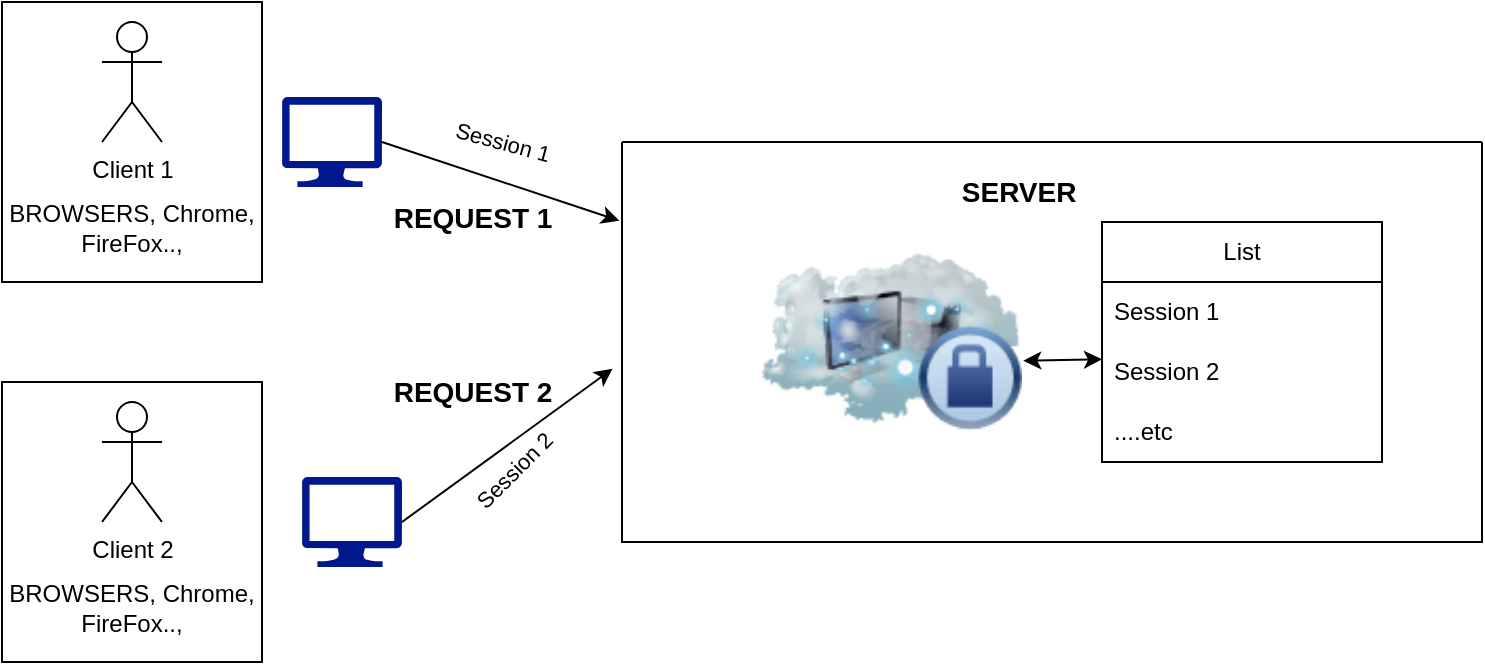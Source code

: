 <mxfile version="26.0.14" pages="2">
  <diagram name="SESSION " id="CrwRYaP3sH4aQPGUijaf">
    <mxGraphModel dx="1034" dy="412" grid="1" gridSize="10" guides="1" tooltips="1" connect="1" arrows="1" fold="1" page="1" pageScale="1" pageWidth="850" pageHeight="1100" math="0" shadow="0">
      <root>
        <mxCell id="0" />
        <mxCell id="1" parent="0" />
        <mxCell id="-5yHqFgXufm0R1m3CHXe-3" value="&lt;div&gt;&lt;br&gt;&lt;/div&gt;&lt;div&gt;&lt;br&gt;&lt;/div&gt;&lt;div&gt;&lt;br&gt;&lt;/div&gt;&lt;div&gt;&lt;br&gt;&lt;/div&gt;&lt;div&gt;&lt;br&gt;&lt;/div&gt;&lt;div&gt;&lt;br&gt;&lt;/div&gt;&lt;div&gt;BROWSERS, Chrome, FireFox..,&lt;/div&gt;" style="rounded=0;whiteSpace=wrap;html=1;" vertex="1" parent="1">
          <mxGeometry x="80" y="90" width="130" height="140" as="geometry" />
        </mxCell>
        <object label="Client 1" id="-5yHqFgXufm0R1m3CHXe-1">
          <mxCell style="shape=umlActor;verticalLabelPosition=bottom;verticalAlign=top;html=1;outlineConnect=0;" vertex="1" parent="1">
            <mxGeometry x="130" y="100" width="30" height="60" as="geometry" />
          </mxCell>
        </object>
        <mxCell id="-5yHqFgXufm0R1m3CHXe-4" value="&lt;div&gt;&lt;br&gt;&lt;/div&gt;&lt;div&gt;&lt;br&gt;&lt;/div&gt;&lt;div&gt;&lt;br&gt;&lt;/div&gt;&lt;div&gt;&lt;br&gt;&lt;/div&gt;&lt;div&gt;&lt;br&gt;&lt;/div&gt;&lt;div&gt;&lt;br&gt;&lt;/div&gt;&lt;div&gt;BROWSERS, Chrome, FireFox..,&lt;/div&gt;" style="rounded=0;whiteSpace=wrap;html=1;" vertex="1" parent="1">
          <mxGeometry x="80" y="280" width="130" height="140" as="geometry" />
        </mxCell>
        <mxCell id="-5yHqFgXufm0R1m3CHXe-2" value="Client 2" style="shape=umlActor;verticalLabelPosition=bottom;verticalAlign=top;html=1;outlineConnect=0;" vertex="1" parent="1">
          <mxGeometry x="130" y="290" width="30" height="60" as="geometry" />
        </mxCell>
        <mxCell id="-5yHqFgXufm0R1m3CHXe-5" value="" style="sketch=0;aspect=fixed;pointerEvents=1;shadow=0;dashed=0;html=1;strokeColor=none;labelPosition=center;verticalLabelPosition=bottom;verticalAlign=top;align=center;fillColor=#00188D;shape=mxgraph.azure.computer" vertex="1" parent="1">
          <mxGeometry x="220" y="137.5" width="50" height="45" as="geometry" />
        </mxCell>
        <mxCell id="-5yHqFgXufm0R1m3CHXe-6" value="" style="sketch=0;aspect=fixed;pointerEvents=1;shadow=0;dashed=0;html=1;strokeColor=none;labelPosition=center;verticalLabelPosition=bottom;verticalAlign=top;align=center;fillColor=#00188D;shape=mxgraph.azure.computer" vertex="1" parent="1">
          <mxGeometry x="230" y="327.5" width="50" height="45" as="geometry" />
        </mxCell>
        <mxCell id="-5yHqFgXufm0R1m3CHXe-9" value="List" style="swimlane;fontStyle=0;childLayout=stackLayout;horizontal=1;startSize=30;horizontalStack=0;resizeParent=1;resizeParentMax=0;resizeLast=0;collapsible=1;marginBottom=0;whiteSpace=wrap;html=1;" vertex="1" parent="1">
          <mxGeometry x="630" y="200" width="140" height="120" as="geometry" />
        </mxCell>
        <mxCell id="-5yHqFgXufm0R1m3CHXe-10" value="Session 1" style="text;strokeColor=none;fillColor=none;align=left;verticalAlign=middle;spacingLeft=4;spacingRight=4;overflow=hidden;points=[[0,0.5],[1,0.5]];portConstraint=eastwest;rotatable=0;whiteSpace=wrap;html=1;" vertex="1" parent="-5yHqFgXufm0R1m3CHXe-9">
          <mxGeometry y="30" width="140" height="30" as="geometry" />
        </mxCell>
        <mxCell id="-5yHqFgXufm0R1m3CHXe-11" value="Session 2" style="text;strokeColor=none;fillColor=none;align=left;verticalAlign=middle;spacingLeft=4;spacingRight=4;overflow=hidden;points=[[0,0.5],[1,0.5]];portConstraint=eastwest;rotatable=0;whiteSpace=wrap;html=1;" vertex="1" parent="-5yHqFgXufm0R1m3CHXe-9">
          <mxGeometry y="60" width="140" height="30" as="geometry" />
        </mxCell>
        <mxCell id="-5yHqFgXufm0R1m3CHXe-12" value="....etc" style="text;strokeColor=none;fillColor=none;align=left;verticalAlign=middle;spacingLeft=4;spacingRight=4;overflow=hidden;points=[[0,0.5],[1,0.5]];portConstraint=eastwest;rotatable=0;whiteSpace=wrap;html=1;" vertex="1" parent="-5yHqFgXufm0R1m3CHXe-9">
          <mxGeometry y="90" width="140" height="30" as="geometry" />
        </mxCell>
        <mxCell id="-5yHqFgXufm0R1m3CHXe-13" value="" style="swimlane;startSize=0;" vertex="1" parent="1">
          <mxGeometry x="390" y="160" width="430" height="200" as="geometry" />
        </mxCell>
        <mxCell id="-5yHqFgXufm0R1m3CHXe-7" value="" style="image;html=1;image=img/lib/clip_art/networking/Cloud_Computer_Private_128x128.png" vertex="1" parent="-5yHqFgXufm0R1m3CHXe-13">
          <mxGeometry x="70" y="40" width="130" height="120" as="geometry" />
        </mxCell>
        <mxCell id="-5yHqFgXufm0R1m3CHXe-8" value="&lt;font style=&quot;font-size: 14px;&quot;&gt;&lt;b&gt;SERVER&amp;nbsp;&lt;/b&gt;&lt;/font&gt;" style="text;html=1;align=center;verticalAlign=middle;resizable=0;points=[];autosize=1;strokeColor=none;fillColor=none;" vertex="1" parent="-5yHqFgXufm0R1m3CHXe-13">
          <mxGeometry x="160" y="10" width="80" height="30" as="geometry" />
        </mxCell>
        <mxCell id="-5yHqFgXufm0R1m3CHXe-14" value="" style="endArrow=classic;html=1;rounded=0;exitX=1;exitY=0.5;exitDx=0;exitDy=0;exitPerimeter=0;entryX=-0.003;entryY=0.197;entryDx=0;entryDy=0;entryPerimeter=0;" edge="1" parent="1" source="-5yHqFgXufm0R1m3CHXe-5" target="-5yHqFgXufm0R1m3CHXe-13">
          <mxGeometry width="50" height="50" relative="1" as="geometry">
            <mxPoint x="460" y="280" as="sourcePoint" />
            <mxPoint x="510" y="230" as="targetPoint" />
          </mxGeometry>
        </mxCell>
        <mxCell id="-5yHqFgXufm0R1m3CHXe-16" value="Session 1" style="edgeLabel;html=1;align=center;verticalAlign=middle;resizable=0;points=[];rotation=15;" vertex="1" connectable="0" parent="-5yHqFgXufm0R1m3CHXe-14">
          <mxGeometry x="-0.668" y="7" relative="1" as="geometry">
            <mxPoint x="38" as="offset" />
          </mxGeometry>
        </mxCell>
        <mxCell id="-5yHqFgXufm0R1m3CHXe-15" value="" style="endArrow=classic;html=1;rounded=0;exitX=1;exitY=0.5;exitDx=0;exitDy=0;exitPerimeter=0;entryX=-0.011;entryY=0.567;entryDx=0;entryDy=0;entryPerimeter=0;" edge="1" parent="1" source="-5yHqFgXufm0R1m3CHXe-6" target="-5yHqFgXufm0R1m3CHXe-13">
          <mxGeometry width="50" height="50" relative="1" as="geometry">
            <mxPoint x="280" y="170" as="sourcePoint" />
            <mxPoint x="399" y="209" as="targetPoint" />
          </mxGeometry>
        </mxCell>
        <mxCell id="-5yHqFgXufm0R1m3CHXe-17" value="Session 2" style="edgeLabel;html=1;align=center;verticalAlign=middle;resizable=0;points=[];rotation=-45;" vertex="1" connectable="0" parent="1">
          <mxGeometry x="359.996" y="230.001" as="geometry">
            <mxPoint x="-83.549" y="49.79" as="offset" />
          </mxGeometry>
        </mxCell>
        <mxCell id="-xVLvlI7s6wl6Cu3SzTc-1" value="&lt;font style=&quot;font-size: 14px;&quot;&gt;&lt;b&gt;REQUEST 1&lt;/b&gt;&lt;/font&gt;" style="text;html=1;align=center;verticalAlign=middle;resizable=0;points=[];autosize=1;strokeColor=none;fillColor=none;" vertex="1" parent="1">
          <mxGeometry x="265" y="182.5" width="100" height="30" as="geometry" />
        </mxCell>
        <mxCell id="-xVLvlI7s6wl6Cu3SzTc-2" value="" style="endArrow=classic;startArrow=classic;html=1;rounded=0;entryX=0;entryY=0.289;entryDx=0;entryDy=0;entryPerimeter=0;exitX=1.005;exitY=0.578;exitDx=0;exitDy=0;exitPerimeter=0;" edge="1" parent="1" source="-5yHqFgXufm0R1m3CHXe-7" target="-5yHqFgXufm0R1m3CHXe-11">
          <mxGeometry width="50" height="50" relative="1" as="geometry">
            <mxPoint x="460" y="360" as="sourcePoint" />
            <mxPoint x="510" y="310" as="targetPoint" />
          </mxGeometry>
        </mxCell>
        <mxCell id="HEhKbvtgKrAxhfrE2yrZ-1" value="&lt;font style=&quot;font-size: 14px;&quot;&gt;&lt;b&gt;REQUEST 2&lt;/b&gt;&lt;/font&gt;" style="text;html=1;align=center;verticalAlign=middle;resizable=0;points=[];autosize=1;strokeColor=none;fillColor=none;" vertex="1" parent="1">
          <mxGeometry x="265" y="270" width="100" height="30" as="geometry" />
        </mxCell>
      </root>
    </mxGraphModel>
  </diagram>
  <diagram id="Soc5rlm462itzWBxPI8T" name="COOKIES">
    <mxGraphModel dx="1034" dy="412" grid="1" gridSize="10" guides="1" tooltips="1" connect="1" arrows="1" fold="1" page="1" pageScale="1" pageWidth="850" pageHeight="1100" math="0" shadow="0">
      <root>
        <mxCell id="0" />
        <mxCell id="1" parent="0" />
        <mxCell id="pudE1PJlg5ySN4z-7zuk-1" value="&lt;div&gt;&lt;br&gt;&lt;/div&gt;&lt;div&gt;&lt;br&gt;&lt;/div&gt;&lt;div&gt;&lt;br&gt;&lt;/div&gt;&lt;div&gt;&lt;br&gt;&lt;/div&gt;&lt;div&gt;&lt;br&gt;&lt;/div&gt;&lt;div&gt;&lt;br&gt;&lt;/div&gt;&lt;div&gt;BROWSERS, Chrome, FireFox..,&lt;/div&gt;" style="rounded=0;whiteSpace=wrap;html=1;" vertex="1" parent="1">
          <mxGeometry x="200" y="130" width="130" height="140" as="geometry" />
        </mxCell>
        <object label="Client 1" id="pudE1PJlg5ySN4z-7zuk-2">
          <mxCell style="shape=umlActor;verticalLabelPosition=bottom;verticalAlign=top;html=1;outlineConnect=0;" vertex="1" parent="1">
            <mxGeometry x="250" y="140" width="30" height="60" as="geometry" />
          </mxCell>
        </object>
        <mxCell id="pudE1PJlg5ySN4z-7zuk-3" value="&lt;div&gt;&lt;br&gt;&lt;/div&gt;&lt;div&gt;&lt;br&gt;&lt;/div&gt;&lt;div&gt;&lt;br&gt;&lt;/div&gt;&lt;div&gt;&lt;br&gt;&lt;/div&gt;&lt;div&gt;&lt;br&gt;&lt;/div&gt;&lt;div&gt;&lt;br&gt;&lt;/div&gt;&lt;div&gt;BROWSERS, Chrome, FireFox..,&lt;/div&gt;" style="rounded=0;whiteSpace=wrap;html=1;" vertex="1" parent="1">
          <mxGeometry x="200" y="320" width="130" height="140" as="geometry" />
        </mxCell>
        <mxCell id="pudE1PJlg5ySN4z-7zuk-4" value="Client 2" style="shape=umlActor;verticalLabelPosition=bottom;verticalAlign=top;html=1;outlineConnect=0;" vertex="1" parent="1">
          <mxGeometry x="250" y="330" width="30" height="60" as="geometry" />
        </mxCell>
        <mxCell id="pudE1PJlg5ySN4z-7zuk-5" value="" style="sketch=0;aspect=fixed;pointerEvents=1;shadow=0;dashed=0;html=1;strokeColor=none;labelPosition=center;verticalLabelPosition=bottom;verticalAlign=top;align=center;fillColor=#00188D;shape=mxgraph.azure.computer" vertex="1" parent="1">
          <mxGeometry x="340" y="177.5" width="50" height="45" as="geometry" />
        </mxCell>
        <mxCell id="pudE1PJlg5ySN4z-7zuk-6" value="" style="sketch=0;aspect=fixed;pointerEvents=1;shadow=0;dashed=0;html=1;strokeColor=none;labelPosition=center;verticalLabelPosition=bottom;verticalAlign=top;align=center;fillColor=#00188D;shape=mxgraph.azure.computer" vertex="1" parent="1">
          <mxGeometry x="350" y="367.5" width="50" height="45" as="geometry" />
        </mxCell>
        <mxCell id="pudE1PJlg5ySN4z-7zuk-7" value="List" style="swimlane;fontStyle=0;childLayout=stackLayout;horizontal=1;startSize=30;horizontalStack=0;resizeParent=1;resizeParentMax=0;resizeLast=0;collapsible=1;marginBottom=0;whiteSpace=wrap;html=1;" vertex="1" parent="1">
          <mxGeometry x="750" y="240" width="140" height="120" as="geometry" />
        </mxCell>
        <mxCell id="pudE1PJlg5ySN4z-7zuk-8" value="Session 1" style="text;strokeColor=none;fillColor=none;align=left;verticalAlign=middle;spacingLeft=4;spacingRight=4;overflow=hidden;points=[[0,0.5],[1,0.5]];portConstraint=eastwest;rotatable=0;whiteSpace=wrap;html=1;" vertex="1" parent="pudE1PJlg5ySN4z-7zuk-7">
          <mxGeometry y="30" width="140" height="30" as="geometry" />
        </mxCell>
        <mxCell id="pudE1PJlg5ySN4z-7zuk-9" value="Session 2" style="text;strokeColor=none;fillColor=none;align=left;verticalAlign=middle;spacingLeft=4;spacingRight=4;overflow=hidden;points=[[0,0.5],[1,0.5]];portConstraint=eastwest;rotatable=0;whiteSpace=wrap;html=1;" vertex="1" parent="pudE1PJlg5ySN4z-7zuk-7">
          <mxGeometry y="60" width="140" height="30" as="geometry" />
        </mxCell>
        <mxCell id="pudE1PJlg5ySN4z-7zuk-10" value="....etc" style="text;strokeColor=none;fillColor=none;align=left;verticalAlign=middle;spacingLeft=4;spacingRight=4;overflow=hidden;points=[[0,0.5],[1,0.5]];portConstraint=eastwest;rotatable=0;whiteSpace=wrap;html=1;" vertex="1" parent="pudE1PJlg5ySN4z-7zuk-7">
          <mxGeometry y="90" width="140" height="30" as="geometry" />
        </mxCell>
        <mxCell id="pudE1PJlg5ySN4z-7zuk-11" value="" style="swimlane;startSize=0;" vertex="1" parent="1">
          <mxGeometry x="520" y="190" width="430" height="200" as="geometry" />
        </mxCell>
        <mxCell id="pudE1PJlg5ySN4z-7zuk-12" value="" style="image;html=1;image=img/lib/clip_art/networking/Cloud_Computer_Private_128x128.png" vertex="1" parent="pudE1PJlg5ySN4z-7zuk-11">
          <mxGeometry x="70" y="40" width="130" height="120" as="geometry" />
        </mxCell>
        <mxCell id="pudE1PJlg5ySN4z-7zuk-13" value="&lt;font style=&quot;font-size: 14px;&quot;&gt;&lt;b&gt;SERVER&amp;nbsp;&lt;/b&gt;&lt;/font&gt;" style="text;html=1;align=center;verticalAlign=middle;resizable=0;points=[];autosize=1;strokeColor=none;fillColor=none;" vertex="1" parent="pudE1PJlg5ySN4z-7zuk-11">
          <mxGeometry x="160" y="10" width="80" height="30" as="geometry" />
        </mxCell>
        <mxCell id="pudE1PJlg5ySN4z-7zuk-14" value="" style="endArrow=classic;html=1;rounded=0;entryX=1;entryY=0.5;entryDx=0;entryDy=0;entryPerimeter=0;exitX=0;exitY=0.25;exitDx=0;exitDy=0;" edge="1" parent="1" source="pudE1PJlg5ySN4z-7zuk-11" target="pudE1PJlg5ySN4z-7zuk-5">
          <mxGeometry width="50" height="50" relative="1" as="geometry">
            <mxPoint x="500" y="280" as="sourcePoint" />
            <mxPoint x="510.0" y="261.9" as="targetPoint" />
          </mxGeometry>
        </mxCell>
        <mxCell id="pudE1PJlg5ySN4z-7zuk-15" value="Cookies" style="edgeLabel;html=1;align=center;verticalAlign=middle;resizable=0;points=[];rotation=15;" vertex="1" connectable="0" parent="pudE1PJlg5ySN4z-7zuk-14">
          <mxGeometry x="-0.668" y="7" relative="1" as="geometry">
            <mxPoint x="-37" y="-38" as="offset" />
          </mxGeometry>
        </mxCell>
        <mxCell id="pudE1PJlg5ySN4z-7zuk-16" value="" style="endArrow=classic;html=1;rounded=0;exitX=-0.016;exitY=0.593;exitDx=0;exitDy=0;exitPerimeter=0;entryX=1.027;entryY=0.248;entryDx=0;entryDy=0;entryPerimeter=0;" edge="1" parent="1" source="pudE1PJlg5ySN4z-7zuk-11" target="pudE1PJlg5ySN4z-7zuk-6">
          <mxGeometry width="50" height="50" relative="1" as="geometry">
            <mxPoint x="380" y="433.3" as="sourcePoint" />
            <mxPoint x="495.27" y="346.7" as="targetPoint" />
          </mxGeometry>
        </mxCell>
        <mxCell id="pudE1PJlg5ySN4z-7zuk-17" value="Cookies" style="edgeLabel;html=1;align=center;verticalAlign=middle;resizable=0;points=[];rotation=-45;" vertex="1" connectable="0" parent="1">
          <mxGeometry x="479.996" y="270.001" as="geometry">
            <mxPoint x="-83.549" y="49.79" as="offset" />
          </mxGeometry>
        </mxCell>
        <mxCell id="pudE1PJlg5ySN4z-7zuk-18" value="&lt;font style=&quot;font-size: 14px;&quot;&gt;&lt;b&gt;RESPONSE&amp;nbsp;&lt;/b&gt;&lt;/font&gt;" style="text;html=1;align=center;verticalAlign=middle;resizable=0;points=[];autosize=1;strokeColor=none;fillColor=none;rotation=15;" vertex="1" parent="1">
          <mxGeometry x="400" y="222.5" width="110" height="30" as="geometry" />
        </mxCell>
        <mxCell id="pudE1PJlg5ySN4z-7zuk-19" value="" style="endArrow=classic;startArrow=classic;html=1;rounded=0;entryX=0;entryY=0.289;entryDx=0;entryDy=0;entryPerimeter=0;exitX=1.005;exitY=0.578;exitDx=0;exitDy=0;exitPerimeter=0;" edge="1" parent="1" source="pudE1PJlg5ySN4z-7zuk-12" target="pudE1PJlg5ySN4z-7zuk-9">
          <mxGeometry width="50" height="50" relative="1" as="geometry">
            <mxPoint x="580" y="400" as="sourcePoint" />
            <mxPoint x="630" y="350" as="targetPoint" />
          </mxGeometry>
        </mxCell>
        <mxCell id="x0lOmNQF99C1WLZvbIJ1-2" value="&lt;font style=&quot;font-size: 14px;&quot;&gt;&lt;b&gt;RESPONSE&amp;nbsp;&lt;/b&gt;&lt;/font&gt;" style="text;html=1;align=center;verticalAlign=middle;resizable=0;points=[];autosize=1;strokeColor=none;fillColor=none;rotation=-30;" vertex="1" parent="1">
          <mxGeometry x="390" y="310" width="110" height="30" as="geometry" />
        </mxCell>
        <mxCell id="x0lOmNQF99C1WLZvbIJ1-3" value="Cookies&lt;br&gt;&lt;br&gt;&lt;br&gt;{&lt;div&gt;name: ******,&lt;div&gt;&amp;nbsp;data: ****&lt;/div&gt;&lt;div&gt;}&lt;/div&gt;&lt;/div&gt;" style="whiteSpace=wrap;html=1;aspect=fixed;" vertex="1" parent="1">
          <mxGeometry x="385" y="20" width="130" height="130" as="geometry" />
        </mxCell>
        <mxCell id="x0lOmNQF99C1WLZvbIJ1-6" value="" style="dashed=0;outlineConnect=0;html=1;align=center;labelPosition=center;verticalLabelPosition=bottom;verticalAlign=top;shape=mxgraph.weblogos.json_2" vertex="1" parent="1">
          <mxGeometry x="409.8" y="50" width="80.4" height="25.2" as="geometry" />
        </mxCell>
        <mxCell id="x0lOmNQF99C1WLZvbIJ1-7" value="Cookies&lt;br&gt;&lt;br&gt;&lt;br&gt;{&lt;div&gt;name: ******,&lt;div&gt;&amp;nbsp;data: ****&lt;/div&gt;&lt;div&gt;}&lt;/div&gt;&lt;/div&gt;" style="whiteSpace=wrap;html=1;aspect=fixed;" vertex="1" parent="1">
          <mxGeometry x="360.2" y="450" width="130" height="130" as="geometry" />
        </mxCell>
        <mxCell id="x0lOmNQF99C1WLZvbIJ1-8" value="" style="dashed=0;outlineConnect=0;html=1;align=center;labelPosition=center;verticalLabelPosition=bottom;verticalAlign=top;shape=mxgraph.weblogos.json_2" vertex="1" parent="1">
          <mxGeometry x="380" y="480" width="80.4" height="25.2" as="geometry" />
        </mxCell>
        <mxCell id="x0lOmNQF99C1WLZvbIJ1-10" value="" style="endArrow=classic;startArrow=classic;html=1;rounded=0;entryX=0.5;entryY=1;entryDx=0;entryDy=0;entryPerimeter=0;exitX=0.5;exitY=0;exitDx=0;exitDy=0;" edge="1" parent="1" source="x0lOmNQF99C1WLZvbIJ1-7" target="pudE1PJlg5ySN4z-7zuk-6">
          <mxGeometry width="50" height="50" relative="1" as="geometry">
            <mxPoint x="480" y="500" as="sourcePoint" />
            <mxPoint x="530" y="450" as="targetPoint" />
          </mxGeometry>
        </mxCell>
        <mxCell id="x0lOmNQF99C1WLZvbIJ1-11" value="" style="endArrow=classic;startArrow=classic;html=1;rounded=0;exitX=0.493;exitY=-0.137;exitDx=0;exitDy=0;exitPerimeter=0;entryX=0;entryY=0.5;entryDx=0;entryDy=0;" edge="1" parent="1" source="pudE1PJlg5ySN4z-7zuk-5" target="x0lOmNQF99C1WLZvbIJ1-3">
          <mxGeometry width="50" height="50" relative="1" as="geometry">
            <mxPoint x="450.2" y="167" as="sourcePoint" />
            <mxPoint x="380" y="150" as="targetPoint" />
          </mxGeometry>
        </mxCell>
      </root>
    </mxGraphModel>
  </diagram>
</mxfile>
